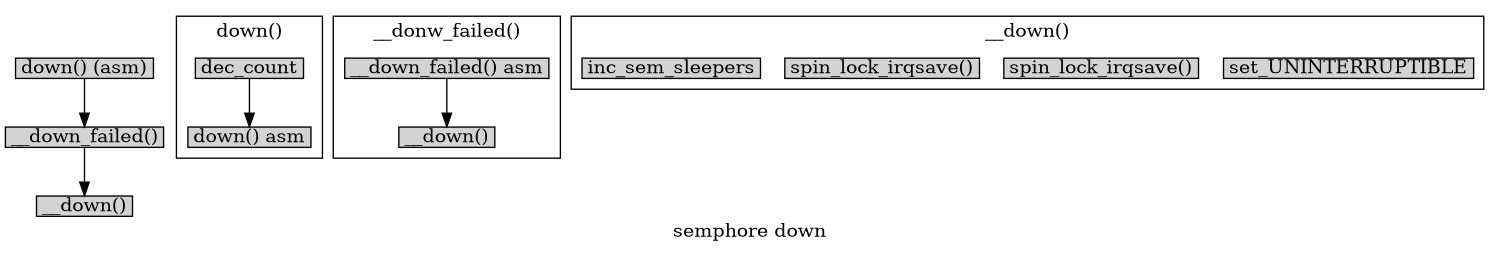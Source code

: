 digraph down{
        label="semphore down";
        size="10,18";
        ratio=filled;
        
		node[style=filled, shape = box, margin="0.05,0.005",height="0.1",width="0.1"];

		down[label="down() (asm)"];
		__down_failed[label="__down_failed()"];
		__down[label="__down()"];

		down -> __down_failed;
		__down_failed -> __down;

		subgraph cluster_down{
				label="down()";

				dec_count;
				down_1[label="down() asm"];

				dec_count -> down_1;
		}

		subgraph cluster___down_failed{
				label="__donw_failed()";

				__down_failed_1[label="__down_failed() asm"];
				__down_1[label="__down()"];

				__down_failed_1 -> __down_1;
		}

		subgraph cluster___down{
				label="__down()";

				set_UNINTERRUPTIBLE;
				spin_lock_irqsave[label="spin_lock_irqsave()"];
				add_wait_queue_exclusive_locked[label="spin_lock_irqsave()"];
				inc_sem_sleepers;

				
				
				
		}
}

